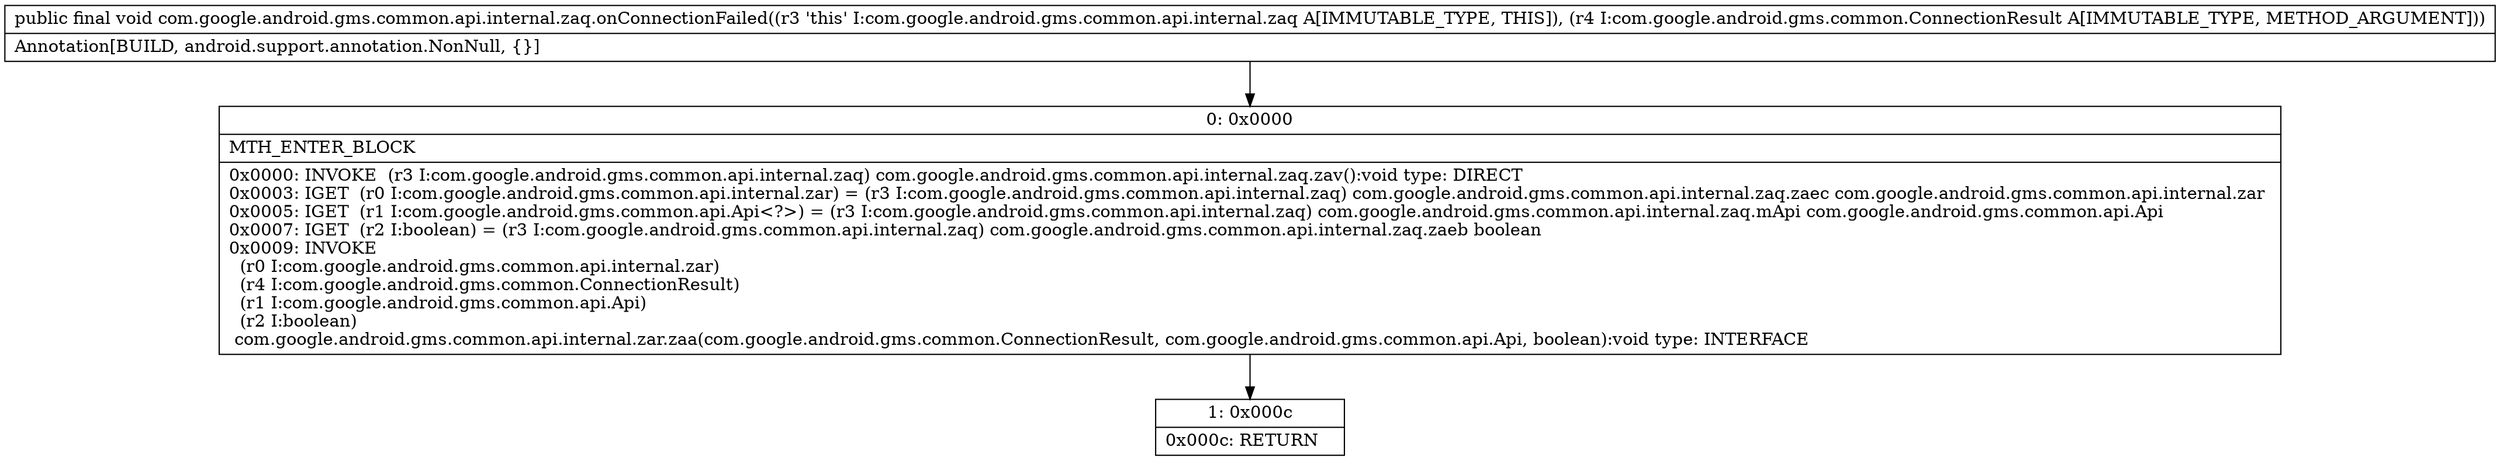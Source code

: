 digraph "CFG forcom.google.android.gms.common.api.internal.zaq.onConnectionFailed(Lcom\/google\/android\/gms\/common\/ConnectionResult;)V" {
Node_0 [shape=record,label="{0\:\ 0x0000|MTH_ENTER_BLOCK\l|0x0000: INVOKE  (r3 I:com.google.android.gms.common.api.internal.zaq) com.google.android.gms.common.api.internal.zaq.zav():void type: DIRECT \l0x0003: IGET  (r0 I:com.google.android.gms.common.api.internal.zar) = (r3 I:com.google.android.gms.common.api.internal.zaq) com.google.android.gms.common.api.internal.zaq.zaec com.google.android.gms.common.api.internal.zar \l0x0005: IGET  (r1 I:com.google.android.gms.common.api.Api\<?\>) = (r3 I:com.google.android.gms.common.api.internal.zaq) com.google.android.gms.common.api.internal.zaq.mApi com.google.android.gms.common.api.Api \l0x0007: IGET  (r2 I:boolean) = (r3 I:com.google.android.gms.common.api.internal.zaq) com.google.android.gms.common.api.internal.zaq.zaeb boolean \l0x0009: INVOKE  \l  (r0 I:com.google.android.gms.common.api.internal.zar)\l  (r4 I:com.google.android.gms.common.ConnectionResult)\l  (r1 I:com.google.android.gms.common.api.Api)\l  (r2 I:boolean)\l com.google.android.gms.common.api.internal.zar.zaa(com.google.android.gms.common.ConnectionResult, com.google.android.gms.common.api.Api, boolean):void type: INTERFACE \l}"];
Node_1 [shape=record,label="{1\:\ 0x000c|0x000c: RETURN   \l}"];
MethodNode[shape=record,label="{public final void com.google.android.gms.common.api.internal.zaq.onConnectionFailed((r3 'this' I:com.google.android.gms.common.api.internal.zaq A[IMMUTABLE_TYPE, THIS]), (r4 I:com.google.android.gms.common.ConnectionResult A[IMMUTABLE_TYPE, METHOD_ARGUMENT]))  | Annotation[BUILD, android.support.annotation.NonNull, \{\}]\l}"];
MethodNode -> Node_0;
Node_0 -> Node_1;
}

